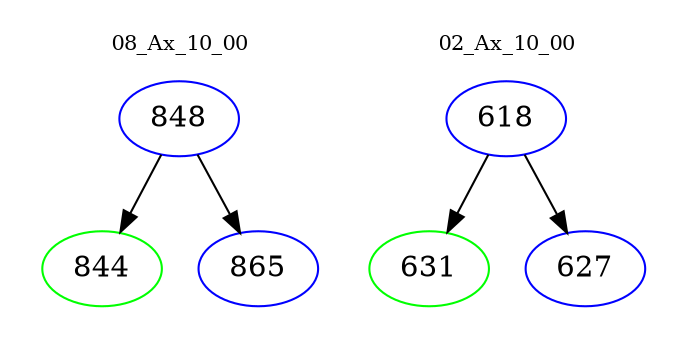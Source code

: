 digraph{
subgraph cluster_0 {
color = white
label = "08_Ax_10_00";
fontsize=10;
T0_848 [label="848", color="blue"]
T0_848 -> T0_844 [color="black"]
T0_844 [label="844", color="green"]
T0_848 -> T0_865 [color="black"]
T0_865 [label="865", color="blue"]
}
subgraph cluster_1 {
color = white
label = "02_Ax_10_00";
fontsize=10;
T1_618 [label="618", color="blue"]
T1_618 -> T1_631 [color="black"]
T1_631 [label="631", color="green"]
T1_618 -> T1_627 [color="black"]
T1_627 [label="627", color="blue"]
}
}
